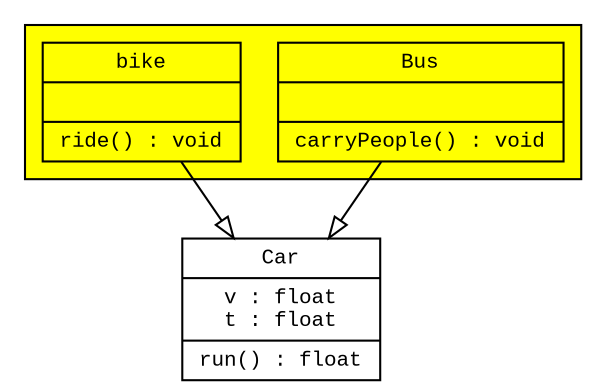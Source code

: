 digraph UML {

    node[fontname = "Courier New", fontsize = 10, shape = record];
    edge[fontname = "Courier New", fontsize = 10, arrowhead = "empty"];

    Car[label = "{Car | v : float\nt : float | run() : float}"]

    subgraph clusterSome{
        bgcolor = "yellow";
        Bus[label = "{Bus | | carryPeople() : void}"];
        Bike[label = "{bike | | ride() : void}"];
    }
    Bus -> Car
    Bike -> Car
}